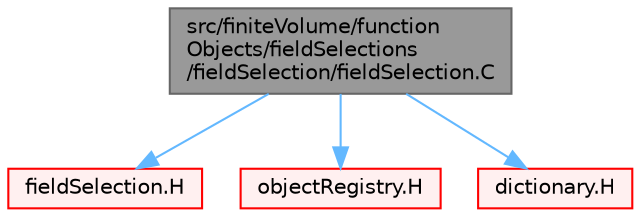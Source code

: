 digraph "src/finiteVolume/functionObjects/fieldSelections/fieldSelection/fieldSelection.C"
{
 // LATEX_PDF_SIZE
  bgcolor="transparent";
  edge [fontname=Helvetica,fontsize=10,labelfontname=Helvetica,labelfontsize=10];
  node [fontname=Helvetica,fontsize=10,shape=box,height=0.2,width=0.4];
  Node1 [id="Node000001",label="src/finiteVolume/function\lObjects/fieldSelections\l/fieldSelection/fieldSelection.C",height=0.2,width=0.4,color="gray40", fillcolor="grey60", style="filled", fontcolor="black",tooltip=" "];
  Node1 -> Node2 [id="edge1_Node000001_Node000002",color="steelblue1",style="solid",tooltip=" "];
  Node2 [id="Node000002",label="fieldSelection.H",height=0.2,width=0.4,color="red", fillcolor="#FFF0F0", style="filled",URL="$fieldSelection_8H.html",tooltip=" "];
  Node1 -> Node118 [id="edge2_Node000001_Node000118",color="steelblue1",style="solid",tooltip=" "];
  Node118 [id="Node000118",label="objectRegistry.H",height=0.2,width=0.4,color="red", fillcolor="#FFF0F0", style="filled",URL="$objectRegistry_8H.html",tooltip=" "];
  Node1 -> Node157 [id="edge3_Node000001_Node000157",color="steelblue1",style="solid",tooltip=" "];
  Node157 [id="Node000157",label="dictionary.H",height=0.2,width=0.4,color="red", fillcolor="#FFF0F0", style="filled",URL="$dictionary_8H.html",tooltip=" "];
}
